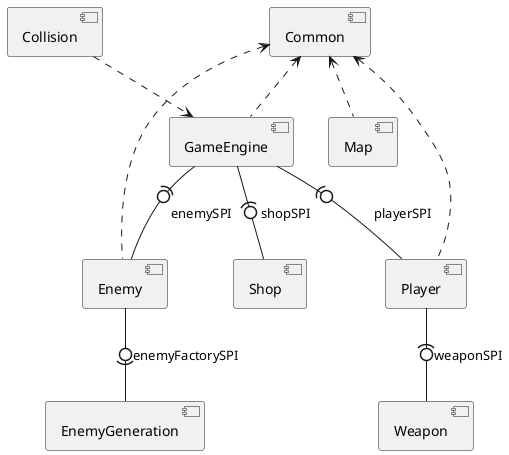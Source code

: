 @startuml
'https://plantuml.com/component-diagram

[Player]
[Enemy]
[EnemyGeneration]
[GameEngine]
[Map]
[Collision]
[Weapon]
[Shop]
[Common]


[Collision] ..> [GameEngine]
[Player] -(0- [Weapon] : "weaponSPI"
[Common] <.. [Player]
[Common] <.. [Enemy]
[Common] <.. [Map]
[GameEngine] -(0- [Shop] : "shopSPI"
[Common] <.. [GameEngine]
[Enemy] -0)- [EnemyGeneration] :"enemyFactorySPI"
[GameEngine] -(0- [Enemy] : "enemySPI"
[GameEngine] -(0- [Player] : "playerSPI"
/'note bottom of [EnemyGeneration]: Which one eats which
note right of [Common]: Are the lolipop notaions pointing the right way? \n
'/
@enduml